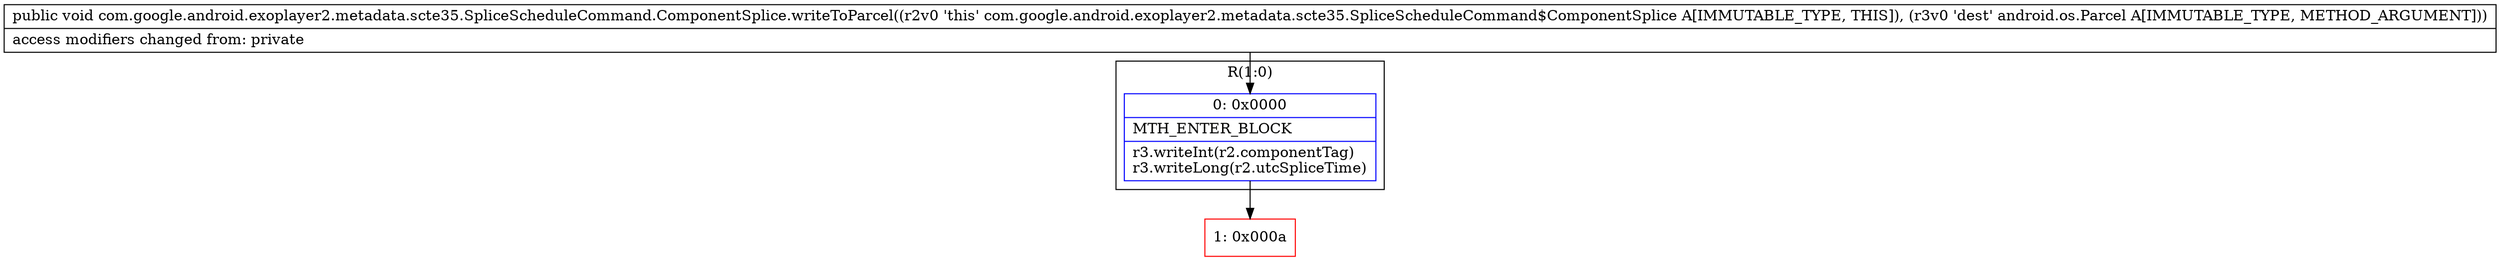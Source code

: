 digraph "CFG forcom.google.android.exoplayer2.metadata.scte35.SpliceScheduleCommand.ComponentSplice.writeToParcel(Landroid\/os\/Parcel;)V" {
subgraph cluster_Region_1352187454 {
label = "R(1:0)";
node [shape=record,color=blue];
Node_0 [shape=record,label="{0\:\ 0x0000|MTH_ENTER_BLOCK\l|r3.writeInt(r2.componentTag)\lr3.writeLong(r2.utcSpliceTime)\l}"];
}
Node_1 [shape=record,color=red,label="{1\:\ 0x000a}"];
MethodNode[shape=record,label="{public void com.google.android.exoplayer2.metadata.scte35.SpliceScheduleCommand.ComponentSplice.writeToParcel((r2v0 'this' com.google.android.exoplayer2.metadata.scte35.SpliceScheduleCommand$ComponentSplice A[IMMUTABLE_TYPE, THIS]), (r3v0 'dest' android.os.Parcel A[IMMUTABLE_TYPE, METHOD_ARGUMENT]))  | access modifiers changed from: private\l}"];
MethodNode -> Node_0;
Node_0 -> Node_1;
}

